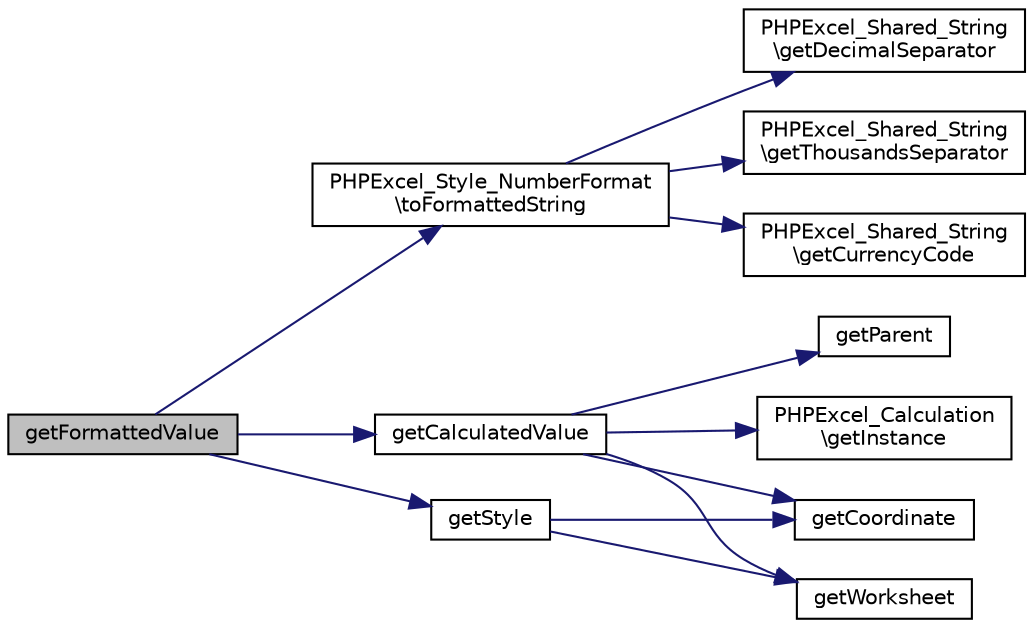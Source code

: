 digraph "getFormattedValue"
{
  edge [fontname="Helvetica",fontsize="10",labelfontname="Helvetica",labelfontsize="10"];
  node [fontname="Helvetica",fontsize="10",shape=record];
  rankdir="LR";
  Node198 [label="getFormattedValue",height=0.2,width=0.4,color="black", fillcolor="grey75", style="filled", fontcolor="black"];
  Node198 -> Node199 [color="midnightblue",fontsize="10",style="solid",fontname="Helvetica"];
  Node199 [label="PHPExcel_Style_NumberFormat\l\\toFormattedString",height=0.2,width=0.4,color="black", fillcolor="white", style="filled",URL="$class_p_h_p_excel___style___number_format.html#a78fee7c5b1981f509fa3bc02864722c0"];
  Node199 -> Node200 [color="midnightblue",fontsize="10",style="solid",fontname="Helvetica"];
  Node200 [label="PHPExcel_Shared_String\l\\getDecimalSeparator",height=0.2,width=0.4,color="black", fillcolor="white", style="filled",URL="$class_p_h_p_excel___shared___string.html#a9508b69d0dcef67c5189fa6e0b602443"];
  Node199 -> Node201 [color="midnightblue",fontsize="10",style="solid",fontname="Helvetica"];
  Node201 [label="PHPExcel_Shared_String\l\\getThousandsSeparator",height=0.2,width=0.4,color="black", fillcolor="white", style="filled",URL="$class_p_h_p_excel___shared___string.html#a58c3a485683aeb388f90fde3226b473a"];
  Node199 -> Node202 [color="midnightblue",fontsize="10",style="solid",fontname="Helvetica"];
  Node202 [label="PHPExcel_Shared_String\l\\getCurrencyCode",height=0.2,width=0.4,color="black", fillcolor="white", style="filled",URL="$class_p_h_p_excel___shared___string.html#aaba192253f94bbad45870587c5a6cf47"];
  Node198 -> Node203 [color="midnightblue",fontsize="10",style="solid",fontname="Helvetica"];
  Node203 [label="getCalculatedValue",height=0.2,width=0.4,color="black", fillcolor="white", style="filled",URL="$class_p_h_p_excel___cell.html#a5a8e6aa229dda6ad2cbc0efb4d7694f2"];
  Node203 -> Node204 [color="midnightblue",fontsize="10",style="solid",fontname="Helvetica"];
  Node204 [label="PHPExcel_Calculation\l\\getInstance",height=0.2,width=0.4,color="black", fillcolor="white", style="filled",URL="$class_p_h_p_excel___calculation.html#a8bfbadeff4d146fadfef867cd1f5526d"];
  Node203 -> Node205 [color="midnightblue",fontsize="10",style="solid",fontname="Helvetica"];
  Node205 [label="getWorksheet",height=0.2,width=0.4,color="black", fillcolor="white", style="filled",URL="$class_p_h_p_excel___cell.html#a0b9578d26d483501488b34f52c899a70"];
  Node203 -> Node206 [color="midnightblue",fontsize="10",style="solid",fontname="Helvetica"];
  Node206 [label="getParent",height=0.2,width=0.4,color="black", fillcolor="white", style="filled",URL="$class_p_h_p_excel___cell.html#a95ecaee3537b1ad29b04ef383a57bbae"];
  Node203 -> Node207 [color="midnightblue",fontsize="10",style="solid",fontname="Helvetica"];
  Node207 [label="getCoordinate",height=0.2,width=0.4,color="black", fillcolor="white", style="filled",URL="$class_p_h_p_excel___cell.html#aae786387ba028d93acb63742e4b9d871"];
  Node198 -> Node208 [color="midnightblue",fontsize="10",style="solid",fontname="Helvetica"];
  Node208 [label="getStyle",height=0.2,width=0.4,color="black", fillcolor="white", style="filled",URL="$class_p_h_p_excel___cell.html#a1a9c641ae8a39113009425cbccaee5d5"];
  Node208 -> Node205 [color="midnightblue",fontsize="10",style="solid",fontname="Helvetica"];
  Node208 -> Node207 [color="midnightblue",fontsize="10",style="solid",fontname="Helvetica"];
}

